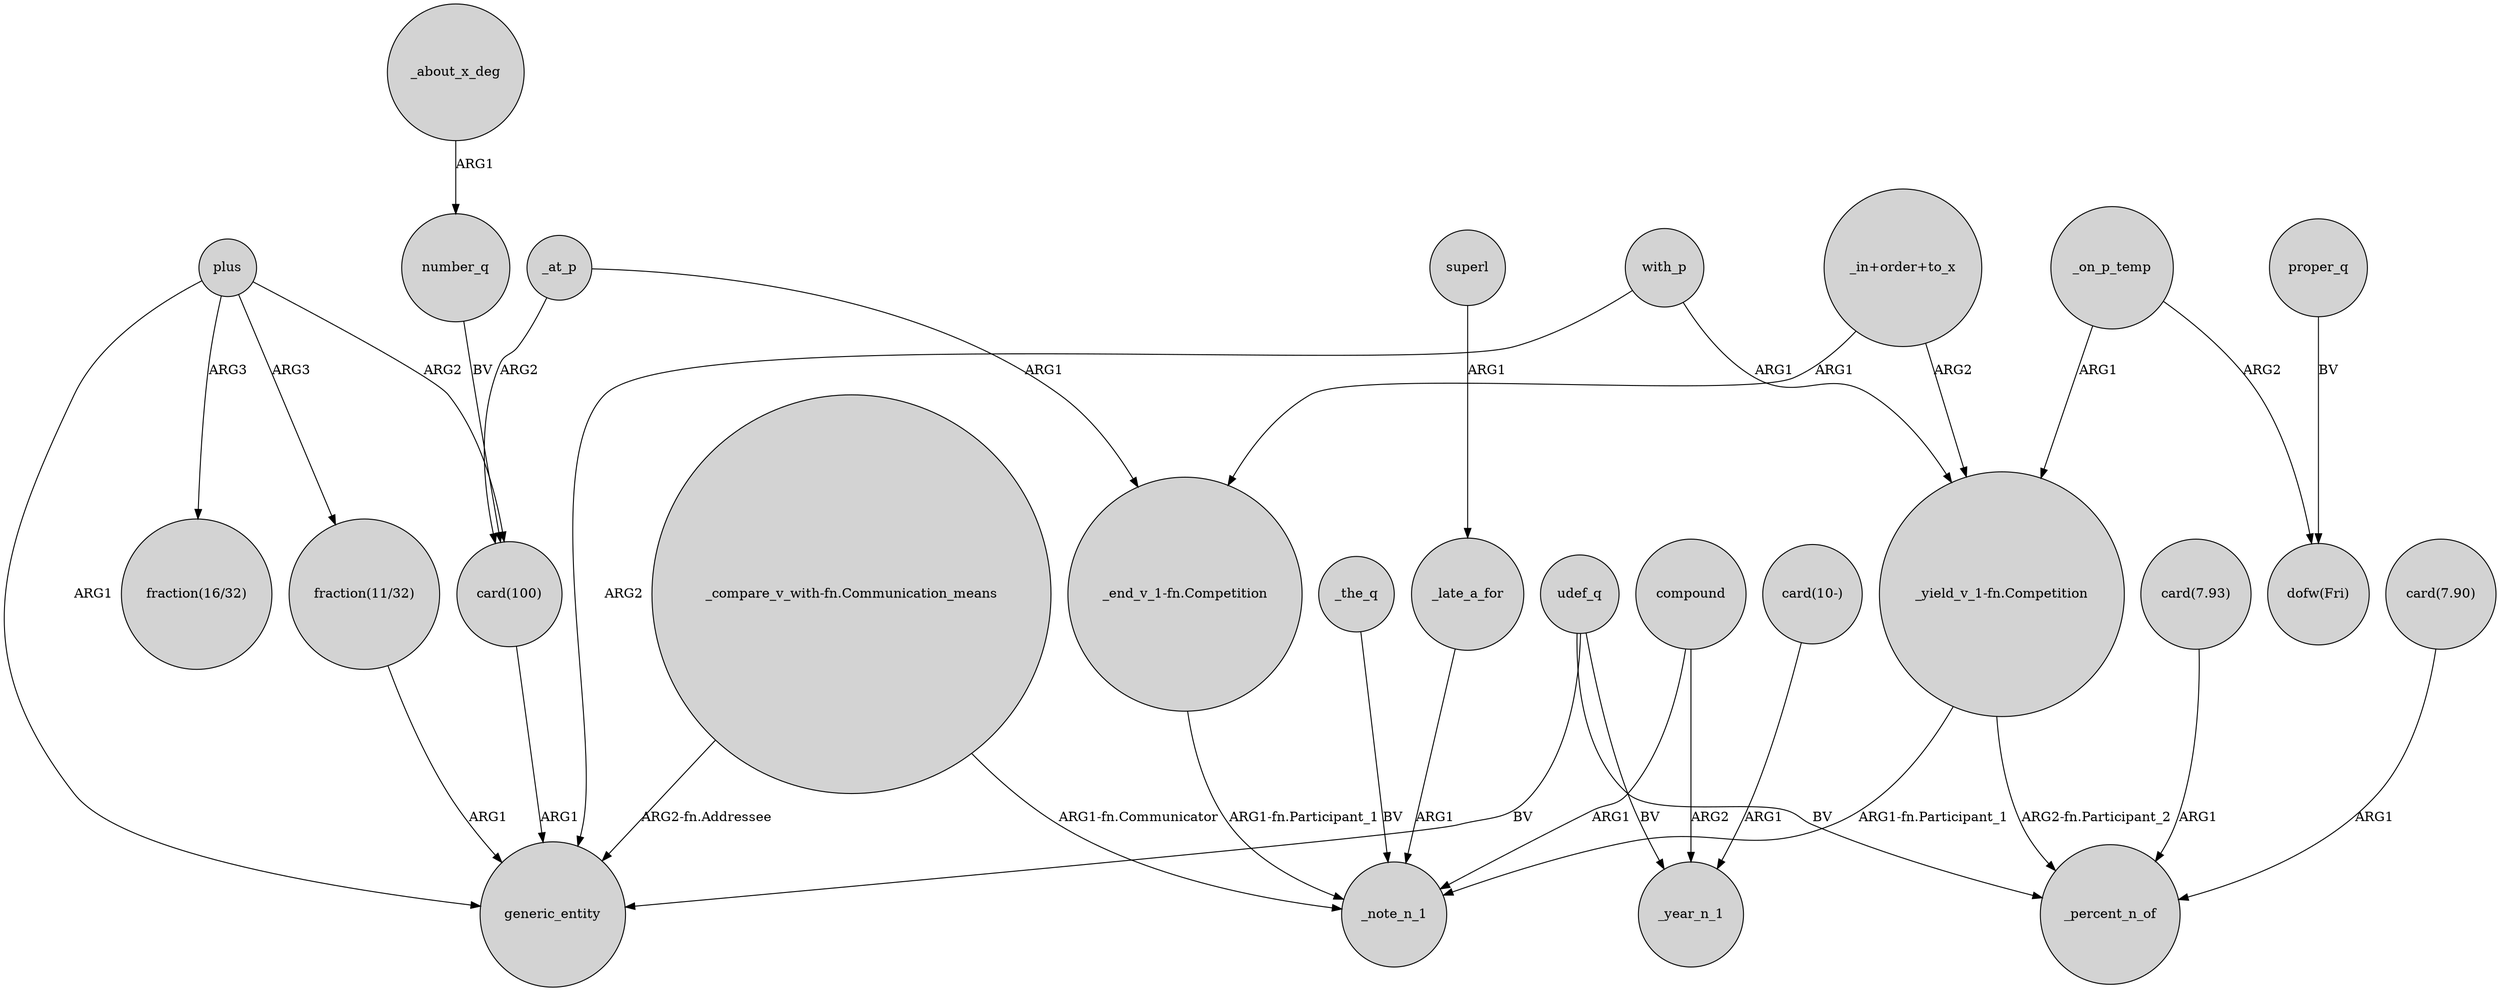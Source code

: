 digraph {
	node [shape=circle style=filled]
	"_compare_v_with-fn.Communication_means" -> _note_n_1 [label="ARG1-fn.Communicator"]
	"card(7.90)" -> _percent_n_of [label=ARG1]
	_at_p -> "card(100)" [label=ARG2]
	proper_q -> "dofw(Fri)" [label=BV]
	_late_a_for -> _note_n_1 [label=ARG1]
	"card(7.93)" -> _percent_n_of [label=ARG1]
	"fraction(11/32)" -> generic_entity [label=ARG1]
	superl -> _late_a_for [label=ARG1]
	"_end_v_1-fn.Competition" -> _note_n_1 [label="ARG1-fn.Participant_1"]
	with_p -> generic_entity [label=ARG2]
	udef_q -> generic_entity [label=BV]
	"_compare_v_with-fn.Communication_means" -> generic_entity [label="ARG2-fn.Addressee"]
	with_p -> "_yield_v_1-fn.Competition" [label=ARG1]
	_the_q -> _note_n_1 [label=BV]
	compound -> _year_n_1 [label=ARG2]
	"_in+order+to_x" -> "_yield_v_1-fn.Competition" [label=ARG2]
	udef_q -> _percent_n_of [label=BV]
	_on_p_temp -> "_yield_v_1-fn.Competition" [label=ARG1]
	_on_p_temp -> "dofw(Fri)" [label=ARG2]
	"_yield_v_1-fn.Competition" -> _percent_n_of [label="ARG2-fn.Participant_2"]
	compound -> _note_n_1 [label=ARG1]
	"_in+order+to_x" -> "_end_v_1-fn.Competition" [label=ARG1]
	plus -> "fraction(11/32)" [label=ARG3]
	"card(100)" -> generic_entity [label=ARG1]
	"_yield_v_1-fn.Competition" -> _note_n_1 [label="ARG1-fn.Participant_1"]
	plus -> generic_entity [label=ARG1]
	_about_x_deg -> number_q [label=ARG1]
	plus -> "card(100)" [label=ARG2]
	udef_q -> _year_n_1 [label=BV]
	"card(10-)" -> _year_n_1 [label=ARG1]
	number_q -> "card(100)" [label=BV]
	plus -> "fraction(16/32)" [label=ARG3]
	_at_p -> "_end_v_1-fn.Competition" [label=ARG1]
}
